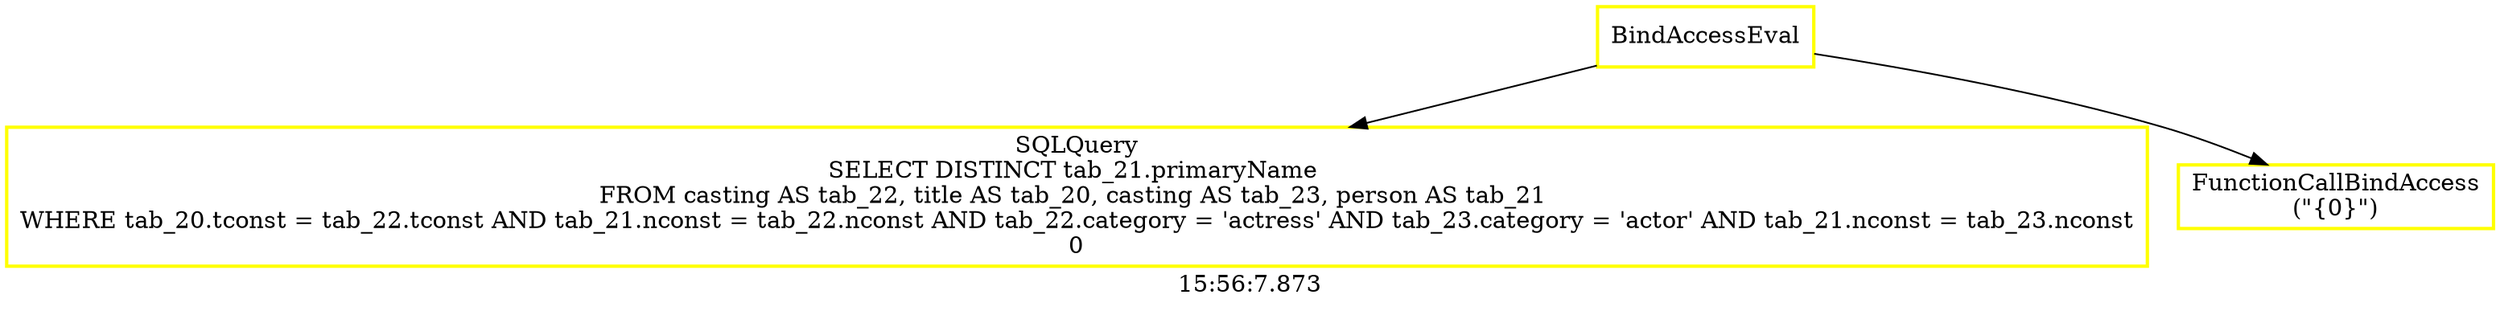 digraph  g{ graph[label = "15:56:7.873"]
node [shape=rectangle, color=black, fontcolor=black, style=bold] edge [color=black] 0 [label="BindAccessEval", color = yellow] ; 
1 [label="SQLQuery
SELECT DISTINCT tab_21.primaryName 
FROM casting AS tab_22, title AS tab_20, casting AS tab_23, person AS tab_21 
WHERE tab_20.tconst = tab_22.tconst AND tab_21.nconst = tab_22.nconst AND tab_22.category = 'actress' AND tab_23.category = 'actor' AND tab_21.nconst = tab_23.nconst
0", color = yellow] ; 
0 -> 1 ; 
2 [label="FunctionCallBindAccess
(\"{0}\")", color = yellow] ; 
0 -> 2 ; 
}

